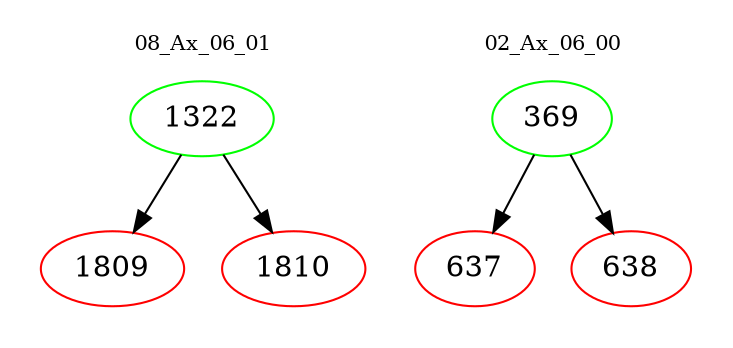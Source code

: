 digraph{
subgraph cluster_0 {
color = white
label = "08_Ax_06_01";
fontsize=10;
T0_1322 [label="1322", color="green"]
T0_1322 -> T0_1809 [color="black"]
T0_1809 [label="1809", color="red"]
T0_1322 -> T0_1810 [color="black"]
T0_1810 [label="1810", color="red"]
}
subgraph cluster_1 {
color = white
label = "02_Ax_06_00";
fontsize=10;
T1_369 [label="369", color="green"]
T1_369 -> T1_637 [color="black"]
T1_637 [label="637", color="red"]
T1_369 -> T1_638 [color="black"]
T1_638 [label="638", color="red"]
}
}
